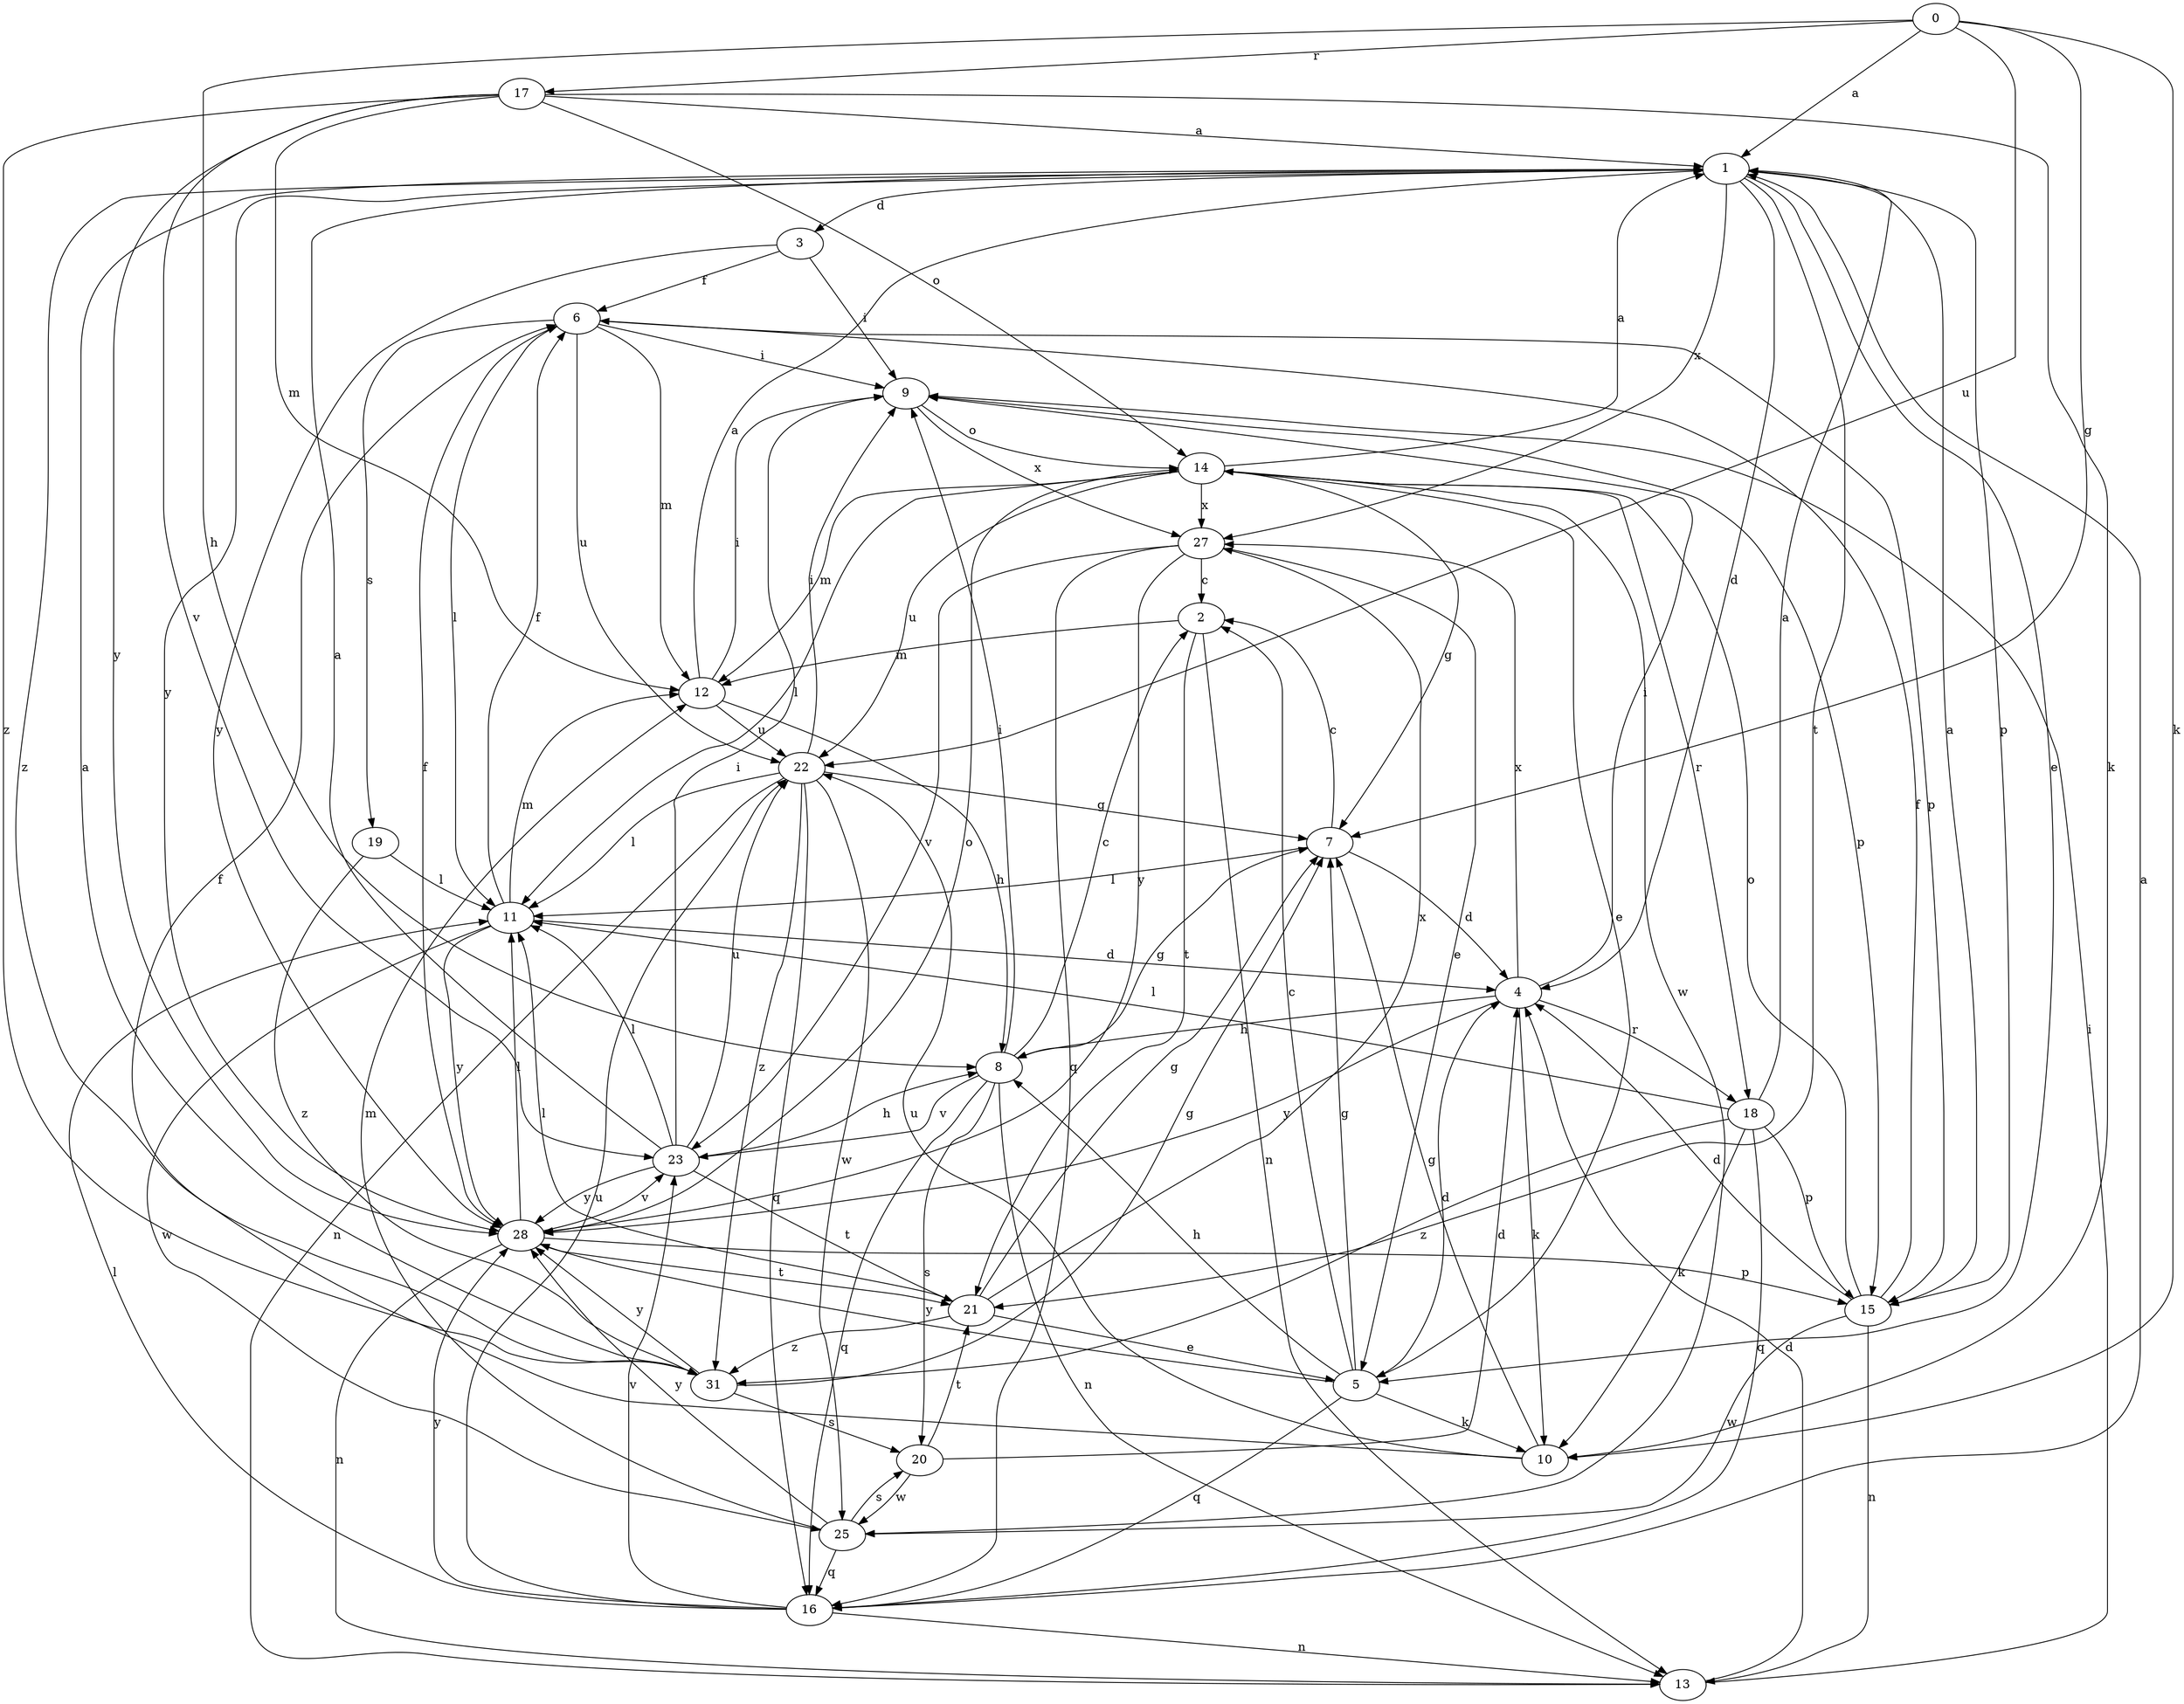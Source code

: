 strict digraph  {
0;
1;
2;
3;
4;
5;
6;
7;
8;
9;
10;
11;
12;
13;
14;
15;
16;
17;
18;
19;
20;
21;
22;
23;
25;
27;
28;
31;
0 -> 1  [label=a];
0 -> 7  [label=g];
0 -> 8  [label=h];
0 -> 10  [label=k];
0 -> 17  [label=r];
0 -> 22  [label=u];
1 -> 3  [label=d];
1 -> 4  [label=d];
1 -> 5  [label=e];
1 -> 15  [label=p];
1 -> 21  [label=t];
1 -> 27  [label=x];
1 -> 28  [label=y];
1 -> 31  [label=z];
2 -> 12  [label=m];
2 -> 13  [label=n];
2 -> 21  [label=t];
3 -> 6  [label=f];
3 -> 9  [label=i];
3 -> 28  [label=y];
4 -> 8  [label=h];
4 -> 9  [label=i];
4 -> 10  [label=k];
4 -> 18  [label=r];
4 -> 27  [label=x];
4 -> 28  [label=y];
5 -> 2  [label=c];
5 -> 4  [label=d];
5 -> 7  [label=g];
5 -> 8  [label=h];
5 -> 10  [label=k];
5 -> 16  [label=q];
5 -> 28  [label=y];
6 -> 9  [label=i];
6 -> 11  [label=l];
6 -> 12  [label=m];
6 -> 15  [label=p];
6 -> 19  [label=s];
6 -> 22  [label=u];
7 -> 2  [label=c];
7 -> 4  [label=d];
7 -> 11  [label=l];
8 -> 2  [label=c];
8 -> 7  [label=g];
8 -> 9  [label=i];
8 -> 13  [label=n];
8 -> 16  [label=q];
8 -> 20  [label=s];
8 -> 23  [label=v];
9 -> 14  [label=o];
9 -> 15  [label=p];
9 -> 27  [label=x];
10 -> 6  [label=f];
10 -> 7  [label=g];
10 -> 22  [label=u];
11 -> 4  [label=d];
11 -> 6  [label=f];
11 -> 12  [label=m];
11 -> 25  [label=w];
11 -> 28  [label=y];
12 -> 1  [label=a];
12 -> 8  [label=h];
12 -> 9  [label=i];
12 -> 22  [label=u];
13 -> 4  [label=d];
13 -> 9  [label=i];
14 -> 1  [label=a];
14 -> 5  [label=e];
14 -> 7  [label=g];
14 -> 11  [label=l];
14 -> 12  [label=m];
14 -> 18  [label=r];
14 -> 22  [label=u];
14 -> 25  [label=w];
14 -> 27  [label=x];
15 -> 1  [label=a];
15 -> 4  [label=d];
15 -> 6  [label=f];
15 -> 13  [label=n];
15 -> 14  [label=o];
15 -> 25  [label=w];
16 -> 1  [label=a];
16 -> 11  [label=l];
16 -> 13  [label=n];
16 -> 22  [label=u];
16 -> 23  [label=v];
16 -> 28  [label=y];
17 -> 1  [label=a];
17 -> 10  [label=k];
17 -> 12  [label=m];
17 -> 14  [label=o];
17 -> 23  [label=v];
17 -> 28  [label=y];
17 -> 31  [label=z];
18 -> 1  [label=a];
18 -> 10  [label=k];
18 -> 11  [label=l];
18 -> 15  [label=p];
18 -> 16  [label=q];
18 -> 31  [label=z];
19 -> 11  [label=l];
19 -> 31  [label=z];
20 -> 4  [label=d];
20 -> 21  [label=t];
20 -> 25  [label=w];
21 -> 5  [label=e];
21 -> 7  [label=g];
21 -> 11  [label=l];
21 -> 27  [label=x];
21 -> 31  [label=z];
22 -> 7  [label=g];
22 -> 9  [label=i];
22 -> 11  [label=l];
22 -> 13  [label=n];
22 -> 16  [label=q];
22 -> 25  [label=w];
22 -> 31  [label=z];
23 -> 1  [label=a];
23 -> 8  [label=h];
23 -> 9  [label=i];
23 -> 11  [label=l];
23 -> 21  [label=t];
23 -> 22  [label=u];
23 -> 28  [label=y];
25 -> 12  [label=m];
25 -> 16  [label=q];
25 -> 20  [label=s];
25 -> 28  [label=y];
27 -> 2  [label=c];
27 -> 5  [label=e];
27 -> 16  [label=q];
27 -> 23  [label=v];
27 -> 28  [label=y];
28 -> 6  [label=f];
28 -> 11  [label=l];
28 -> 13  [label=n];
28 -> 14  [label=o];
28 -> 15  [label=p];
28 -> 21  [label=t];
28 -> 23  [label=v];
31 -> 1  [label=a];
31 -> 7  [label=g];
31 -> 20  [label=s];
31 -> 28  [label=y];
}
